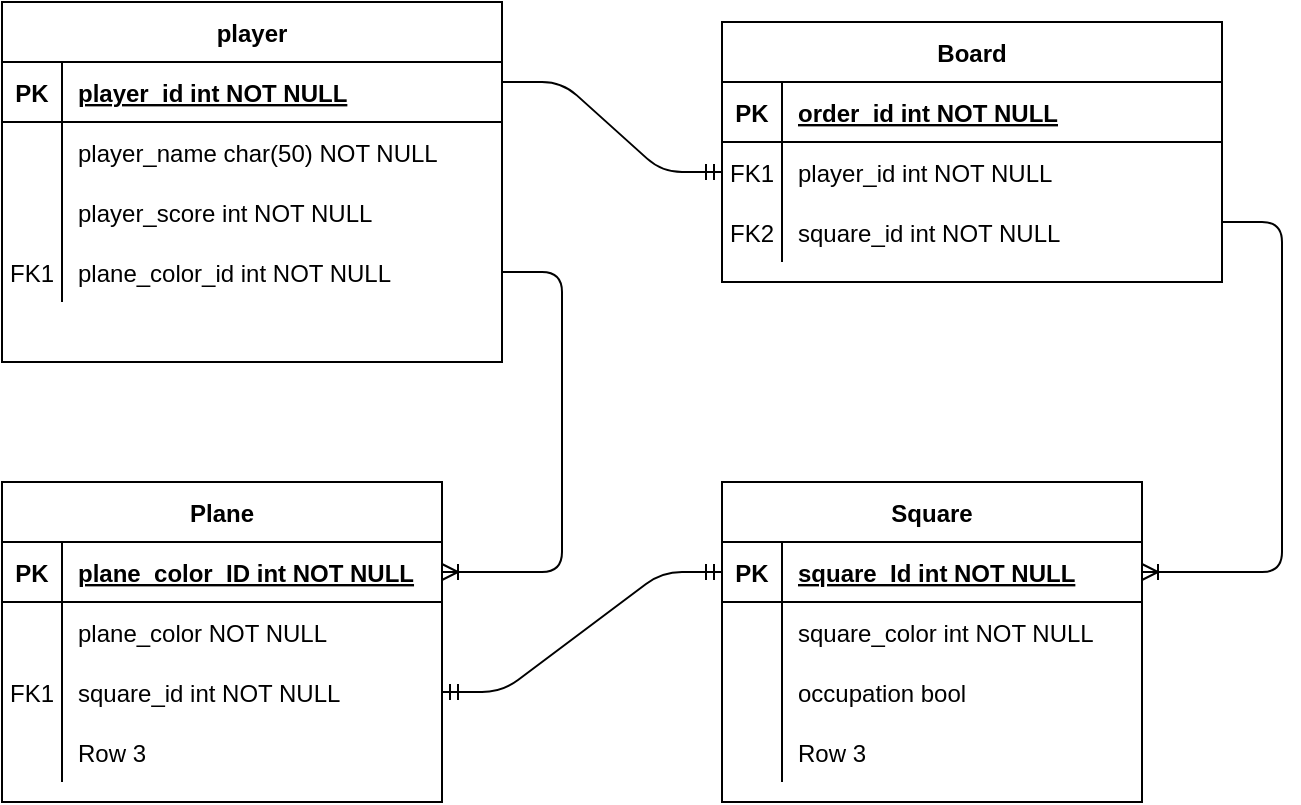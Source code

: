 <mxfile version="13.10.2" type="github">
  <diagram id="R2lEEEUBdFMjLlhIrx00" name="Page-1">
    <mxGraphModel dx="2062" dy="1123" grid="1" gridSize="10" guides="1" tooltips="1" connect="1" arrows="1" fold="1" page="1" pageScale="1" pageWidth="850" pageHeight="1100" math="0" shadow="0" extFonts="Permanent Marker^https://fonts.googleapis.com/css?family=Permanent+Marker">
      <root>
        <mxCell id="0" />
        <mxCell id="1" parent="0" />
        <mxCell id="C-vyLk0tnHw3VtMMgP7b-2" value="Board" style="shape=table;startSize=30;container=1;collapsible=1;childLayout=tableLayout;fixedRows=1;rowLines=0;fontStyle=1;align=center;resizeLast=1;" parent="1" vertex="1">
          <mxGeometry x="440" y="120" width="250" height="130" as="geometry" />
        </mxCell>
        <mxCell id="C-vyLk0tnHw3VtMMgP7b-3" value="" style="shape=partialRectangle;collapsible=0;dropTarget=0;pointerEvents=0;fillColor=none;points=[[0,0.5],[1,0.5]];portConstraint=eastwest;top=0;left=0;right=0;bottom=1;" parent="C-vyLk0tnHw3VtMMgP7b-2" vertex="1">
          <mxGeometry y="30" width="250" height="30" as="geometry" />
        </mxCell>
        <mxCell id="C-vyLk0tnHw3VtMMgP7b-4" value="PK" style="shape=partialRectangle;overflow=hidden;connectable=0;fillColor=none;top=0;left=0;bottom=0;right=0;fontStyle=1;" parent="C-vyLk0tnHw3VtMMgP7b-3" vertex="1">
          <mxGeometry width="30" height="30" as="geometry" />
        </mxCell>
        <mxCell id="C-vyLk0tnHw3VtMMgP7b-5" value="order_id int NOT NULL " style="shape=partialRectangle;overflow=hidden;connectable=0;fillColor=none;top=0;left=0;bottom=0;right=0;align=left;spacingLeft=6;fontStyle=5;" parent="C-vyLk0tnHw3VtMMgP7b-3" vertex="1">
          <mxGeometry x="30" width="220" height="30" as="geometry" />
        </mxCell>
        <mxCell id="C-vyLk0tnHw3VtMMgP7b-6" value="" style="shape=partialRectangle;collapsible=0;dropTarget=0;pointerEvents=0;fillColor=none;points=[[0,0.5],[1,0.5]];portConstraint=eastwest;top=0;left=0;right=0;bottom=0;" parent="C-vyLk0tnHw3VtMMgP7b-2" vertex="1">
          <mxGeometry y="60" width="250" height="30" as="geometry" />
        </mxCell>
        <mxCell id="C-vyLk0tnHw3VtMMgP7b-7" value="FK1" style="shape=partialRectangle;overflow=hidden;connectable=0;fillColor=none;top=0;left=0;bottom=0;right=0;" parent="C-vyLk0tnHw3VtMMgP7b-6" vertex="1">
          <mxGeometry width="30" height="30" as="geometry" />
        </mxCell>
        <mxCell id="C-vyLk0tnHw3VtMMgP7b-8" value="player_id int NOT NULL" style="shape=partialRectangle;overflow=hidden;connectable=0;fillColor=none;top=0;left=0;bottom=0;right=0;align=left;spacingLeft=6;" parent="C-vyLk0tnHw3VtMMgP7b-6" vertex="1">
          <mxGeometry x="30" width="220" height="30" as="geometry" />
        </mxCell>
        <mxCell id="C-vyLk0tnHw3VtMMgP7b-9" value="" style="shape=partialRectangle;collapsible=0;dropTarget=0;pointerEvents=0;fillColor=none;points=[[0,0.5],[1,0.5]];portConstraint=eastwest;top=0;left=0;right=0;bottom=0;" parent="C-vyLk0tnHw3VtMMgP7b-2" vertex="1">
          <mxGeometry y="90" width="250" height="30" as="geometry" />
        </mxCell>
        <mxCell id="C-vyLk0tnHw3VtMMgP7b-10" value="FK2" style="shape=partialRectangle;overflow=hidden;connectable=0;fillColor=none;top=0;left=0;bottom=0;right=0;" parent="C-vyLk0tnHw3VtMMgP7b-9" vertex="1">
          <mxGeometry width="30" height="30" as="geometry" />
        </mxCell>
        <mxCell id="C-vyLk0tnHw3VtMMgP7b-11" value="square_id int NOT NULL" style="shape=partialRectangle;overflow=hidden;connectable=0;fillColor=none;top=0;left=0;bottom=0;right=0;align=left;spacingLeft=6;" parent="C-vyLk0tnHw3VtMMgP7b-9" vertex="1">
          <mxGeometry x="30" width="220" height="30" as="geometry" />
        </mxCell>
        <mxCell id="C-vyLk0tnHw3VtMMgP7b-23" value="player" style="shape=table;startSize=30;container=1;collapsible=1;childLayout=tableLayout;fixedRows=1;rowLines=0;fontStyle=1;align=center;resizeLast=1;" parent="1" vertex="1">
          <mxGeometry x="80" y="110" width="250" height="180" as="geometry" />
        </mxCell>
        <mxCell id="C-vyLk0tnHw3VtMMgP7b-24" value="" style="shape=partialRectangle;collapsible=0;dropTarget=0;pointerEvents=0;fillColor=none;points=[[0,0.5],[1,0.5]];portConstraint=eastwest;top=0;left=0;right=0;bottom=1;" parent="C-vyLk0tnHw3VtMMgP7b-23" vertex="1">
          <mxGeometry y="30" width="250" height="30" as="geometry" />
        </mxCell>
        <mxCell id="C-vyLk0tnHw3VtMMgP7b-25" value="PK" style="shape=partialRectangle;overflow=hidden;connectable=0;fillColor=none;top=0;left=0;bottom=0;right=0;fontStyle=1;" parent="C-vyLk0tnHw3VtMMgP7b-24" vertex="1">
          <mxGeometry width="30" height="30" as="geometry" />
        </mxCell>
        <mxCell id="C-vyLk0tnHw3VtMMgP7b-26" value="player_id int NOT NULL " style="shape=partialRectangle;overflow=hidden;connectable=0;fillColor=none;top=0;left=0;bottom=0;right=0;align=left;spacingLeft=6;fontStyle=5;" parent="C-vyLk0tnHw3VtMMgP7b-24" vertex="1">
          <mxGeometry x="30" width="220" height="30" as="geometry" />
        </mxCell>
        <mxCell id="C-vyLk0tnHw3VtMMgP7b-27" value="" style="shape=partialRectangle;collapsible=0;dropTarget=0;pointerEvents=0;fillColor=none;points=[[0,0.5],[1,0.5]];portConstraint=eastwest;top=0;left=0;right=0;bottom=0;" parent="C-vyLk0tnHw3VtMMgP7b-23" vertex="1">
          <mxGeometry y="60" width="250" height="30" as="geometry" />
        </mxCell>
        <mxCell id="C-vyLk0tnHw3VtMMgP7b-28" value="" style="shape=partialRectangle;overflow=hidden;connectable=0;fillColor=none;top=0;left=0;bottom=0;right=0;" parent="C-vyLk0tnHw3VtMMgP7b-27" vertex="1">
          <mxGeometry width="30" height="30" as="geometry" />
        </mxCell>
        <mxCell id="C-vyLk0tnHw3VtMMgP7b-29" value="player_name char(50) NOT NULL" style="shape=partialRectangle;overflow=hidden;connectable=0;fillColor=none;top=0;left=0;bottom=0;right=0;align=left;spacingLeft=6;" parent="C-vyLk0tnHw3VtMMgP7b-27" vertex="1">
          <mxGeometry x="30" width="220" height="30" as="geometry" />
        </mxCell>
        <mxCell id="jlpmiIR0vJA-GAo1Ny4x-21" value="" style="shape=partialRectangle;collapsible=0;dropTarget=0;pointerEvents=0;fillColor=none;top=0;left=0;bottom=0;right=0;points=[[0,0.5],[1,0.5]];portConstraint=eastwest;" vertex="1" parent="C-vyLk0tnHw3VtMMgP7b-23">
          <mxGeometry y="90" width="250" height="30" as="geometry" />
        </mxCell>
        <mxCell id="jlpmiIR0vJA-GAo1Ny4x-22" value="" style="shape=partialRectangle;connectable=0;fillColor=none;top=0;left=0;bottom=0;right=0;editable=1;overflow=hidden;" vertex="1" parent="jlpmiIR0vJA-GAo1Ny4x-21">
          <mxGeometry width="30" height="30" as="geometry" />
        </mxCell>
        <mxCell id="jlpmiIR0vJA-GAo1Ny4x-23" value="player_score int NOT NULL" style="shape=partialRectangle;connectable=0;fillColor=none;top=0;left=0;bottom=0;right=0;align=left;spacingLeft=6;overflow=hidden;" vertex="1" parent="jlpmiIR0vJA-GAo1Ny4x-21">
          <mxGeometry x="30" width="220" height="30" as="geometry" />
        </mxCell>
        <mxCell id="jlpmiIR0vJA-GAo1Ny4x-24" value="" style="shape=partialRectangle;collapsible=0;dropTarget=0;pointerEvents=0;fillColor=none;top=0;left=0;bottom=0;right=0;points=[[0,0.5],[1,0.5]];portConstraint=eastwest;" vertex="1" parent="C-vyLk0tnHw3VtMMgP7b-23">
          <mxGeometry y="120" width="250" height="30" as="geometry" />
        </mxCell>
        <mxCell id="jlpmiIR0vJA-GAo1Ny4x-25" value="FK1" style="shape=partialRectangle;connectable=0;fillColor=none;top=0;left=0;bottom=0;right=0;editable=1;overflow=hidden;" vertex="1" parent="jlpmiIR0vJA-GAo1Ny4x-24">
          <mxGeometry width="30" height="30" as="geometry" />
        </mxCell>
        <mxCell id="jlpmiIR0vJA-GAo1Ny4x-26" value="plane_color_id int NOT NULL" style="shape=partialRectangle;connectable=0;fillColor=none;top=0;left=0;bottom=0;right=0;align=left;spacingLeft=6;overflow=hidden;" vertex="1" parent="jlpmiIR0vJA-GAo1Ny4x-24">
          <mxGeometry x="30" width="220" height="30" as="geometry" />
        </mxCell>
        <mxCell id="jlpmiIR0vJA-GAo1Ny4x-6" value="Square" style="shape=table;startSize=30;container=1;collapsible=1;childLayout=tableLayout;fixedRows=1;rowLines=0;fontStyle=1;align=center;resizeLast=1;" vertex="1" parent="1">
          <mxGeometry x="440" y="350" width="210" height="160" as="geometry" />
        </mxCell>
        <mxCell id="jlpmiIR0vJA-GAo1Ny4x-7" value="" style="shape=partialRectangle;collapsible=0;dropTarget=0;pointerEvents=0;fillColor=none;top=0;left=0;bottom=1;right=0;points=[[0,0.5],[1,0.5]];portConstraint=eastwest;" vertex="1" parent="jlpmiIR0vJA-GAo1Ny4x-6">
          <mxGeometry y="30" width="210" height="30" as="geometry" />
        </mxCell>
        <mxCell id="jlpmiIR0vJA-GAo1Ny4x-8" value="PK" style="shape=partialRectangle;connectable=0;fillColor=none;top=0;left=0;bottom=0;right=0;fontStyle=1;overflow=hidden;" vertex="1" parent="jlpmiIR0vJA-GAo1Ny4x-7">
          <mxGeometry width="30" height="30" as="geometry" />
        </mxCell>
        <mxCell id="jlpmiIR0vJA-GAo1Ny4x-9" value="square_Id int NOT NULL" style="shape=partialRectangle;connectable=0;fillColor=none;top=0;left=0;bottom=0;right=0;align=left;spacingLeft=6;fontStyle=5;overflow=hidden;" vertex="1" parent="jlpmiIR0vJA-GAo1Ny4x-7">
          <mxGeometry x="30" width="180" height="30" as="geometry" />
        </mxCell>
        <mxCell id="jlpmiIR0vJA-GAo1Ny4x-10" value="" style="shape=partialRectangle;collapsible=0;dropTarget=0;pointerEvents=0;fillColor=none;top=0;left=0;bottom=0;right=0;points=[[0,0.5],[1,0.5]];portConstraint=eastwest;" vertex="1" parent="jlpmiIR0vJA-GAo1Ny4x-6">
          <mxGeometry y="60" width="210" height="30" as="geometry" />
        </mxCell>
        <mxCell id="jlpmiIR0vJA-GAo1Ny4x-11" value="" style="shape=partialRectangle;connectable=0;fillColor=none;top=0;left=0;bottom=0;right=0;editable=1;overflow=hidden;" vertex="1" parent="jlpmiIR0vJA-GAo1Ny4x-10">
          <mxGeometry width="30" height="30" as="geometry" />
        </mxCell>
        <mxCell id="jlpmiIR0vJA-GAo1Ny4x-12" value="square_color int NOT NULL" style="shape=partialRectangle;connectable=0;fillColor=none;top=0;left=0;bottom=0;right=0;align=left;spacingLeft=6;overflow=hidden;" vertex="1" parent="jlpmiIR0vJA-GAo1Ny4x-10">
          <mxGeometry x="30" width="180" height="30" as="geometry" />
        </mxCell>
        <mxCell id="jlpmiIR0vJA-GAo1Ny4x-13" value="" style="shape=partialRectangle;collapsible=0;dropTarget=0;pointerEvents=0;fillColor=none;top=0;left=0;bottom=0;right=0;points=[[0,0.5],[1,0.5]];portConstraint=eastwest;" vertex="1" parent="jlpmiIR0vJA-GAo1Ny4x-6">
          <mxGeometry y="90" width="210" height="30" as="geometry" />
        </mxCell>
        <mxCell id="jlpmiIR0vJA-GAo1Ny4x-14" value="" style="shape=partialRectangle;connectable=0;fillColor=none;top=0;left=0;bottom=0;right=0;editable=1;overflow=hidden;" vertex="1" parent="jlpmiIR0vJA-GAo1Ny4x-13">
          <mxGeometry width="30" height="30" as="geometry" />
        </mxCell>
        <mxCell id="jlpmiIR0vJA-GAo1Ny4x-15" value="occupation bool" style="shape=partialRectangle;connectable=0;fillColor=none;top=0;left=0;bottom=0;right=0;align=left;spacingLeft=6;overflow=hidden;" vertex="1" parent="jlpmiIR0vJA-GAo1Ny4x-13">
          <mxGeometry x="30" width="180" height="30" as="geometry" />
        </mxCell>
        <mxCell id="jlpmiIR0vJA-GAo1Ny4x-16" value="" style="shape=partialRectangle;collapsible=0;dropTarget=0;pointerEvents=0;fillColor=none;top=0;left=0;bottom=0;right=0;points=[[0,0.5],[1,0.5]];portConstraint=eastwest;" vertex="1" parent="jlpmiIR0vJA-GAo1Ny4x-6">
          <mxGeometry y="120" width="210" height="30" as="geometry" />
        </mxCell>
        <mxCell id="jlpmiIR0vJA-GAo1Ny4x-17" value="" style="shape=partialRectangle;connectable=0;fillColor=none;top=0;left=0;bottom=0;right=0;editable=1;overflow=hidden;" vertex="1" parent="jlpmiIR0vJA-GAo1Ny4x-16">
          <mxGeometry width="30" height="30" as="geometry" />
        </mxCell>
        <mxCell id="jlpmiIR0vJA-GAo1Ny4x-18" value="Row 3" style="shape=partialRectangle;connectable=0;fillColor=none;top=0;left=0;bottom=0;right=0;align=left;spacingLeft=6;overflow=hidden;" vertex="1" parent="jlpmiIR0vJA-GAo1Ny4x-16">
          <mxGeometry x="30" width="180" height="30" as="geometry" />
        </mxCell>
        <mxCell id="jlpmiIR0vJA-GAo1Ny4x-27" value="" style="edgeStyle=entityRelationEdgeStyle;fontSize=12;html=1;endArrow=ERmandOne;" edge="1" parent="1" target="C-vyLk0tnHw3VtMMgP7b-6">
          <mxGeometry width="100" height="100" relative="1" as="geometry">
            <mxPoint x="330" y="150" as="sourcePoint" />
            <mxPoint x="430" y="50" as="targetPoint" />
          </mxGeometry>
        </mxCell>
        <mxCell id="jlpmiIR0vJA-GAo1Ny4x-28" value="" style="edgeStyle=entityRelationEdgeStyle;fontSize=12;html=1;endArrow=ERoneToMany;" edge="1" parent="1" target="jlpmiIR0vJA-GAo1Ny4x-7">
          <mxGeometry width="100" height="100" relative="1" as="geometry">
            <mxPoint x="690" y="220" as="sourcePoint" />
            <mxPoint x="790" y="120" as="targetPoint" />
          </mxGeometry>
        </mxCell>
        <mxCell id="jlpmiIR0vJA-GAo1Ny4x-29" value="Plane" style="shape=table;startSize=30;container=1;collapsible=1;childLayout=tableLayout;fixedRows=1;rowLines=0;fontStyle=1;align=center;resizeLast=1;" vertex="1" parent="1">
          <mxGeometry x="80" y="350" width="220" height="160" as="geometry" />
        </mxCell>
        <mxCell id="jlpmiIR0vJA-GAo1Ny4x-30" value="" style="shape=partialRectangle;collapsible=0;dropTarget=0;pointerEvents=0;fillColor=none;top=0;left=0;bottom=1;right=0;points=[[0,0.5],[1,0.5]];portConstraint=eastwest;" vertex="1" parent="jlpmiIR0vJA-GAo1Ny4x-29">
          <mxGeometry y="30" width="220" height="30" as="geometry" />
        </mxCell>
        <mxCell id="jlpmiIR0vJA-GAo1Ny4x-31" value="PK" style="shape=partialRectangle;connectable=0;fillColor=none;top=0;left=0;bottom=0;right=0;fontStyle=1;overflow=hidden;" vertex="1" parent="jlpmiIR0vJA-GAo1Ny4x-30">
          <mxGeometry width="30" height="30" as="geometry" />
        </mxCell>
        <mxCell id="jlpmiIR0vJA-GAo1Ny4x-32" value="plane_color_ID int NOT NULL" style="shape=partialRectangle;connectable=0;fillColor=none;top=0;left=0;bottom=0;right=0;align=left;spacingLeft=6;fontStyle=5;overflow=hidden;" vertex="1" parent="jlpmiIR0vJA-GAo1Ny4x-30">
          <mxGeometry x="30" width="190" height="30" as="geometry" />
        </mxCell>
        <mxCell id="jlpmiIR0vJA-GAo1Ny4x-33" value="" style="shape=partialRectangle;collapsible=0;dropTarget=0;pointerEvents=0;fillColor=none;top=0;left=0;bottom=0;right=0;points=[[0,0.5],[1,0.5]];portConstraint=eastwest;" vertex="1" parent="jlpmiIR0vJA-GAo1Ny4x-29">
          <mxGeometry y="60" width="220" height="30" as="geometry" />
        </mxCell>
        <mxCell id="jlpmiIR0vJA-GAo1Ny4x-34" value="" style="shape=partialRectangle;connectable=0;fillColor=none;top=0;left=0;bottom=0;right=0;editable=1;overflow=hidden;" vertex="1" parent="jlpmiIR0vJA-GAo1Ny4x-33">
          <mxGeometry width="30" height="30" as="geometry" />
        </mxCell>
        <mxCell id="jlpmiIR0vJA-GAo1Ny4x-35" value="plane_color NOT NULL " style="shape=partialRectangle;connectable=0;fillColor=none;top=0;left=0;bottom=0;right=0;align=left;spacingLeft=6;overflow=hidden;" vertex="1" parent="jlpmiIR0vJA-GAo1Ny4x-33">
          <mxGeometry x="30" width="190" height="30" as="geometry" />
        </mxCell>
        <mxCell id="jlpmiIR0vJA-GAo1Ny4x-36" value="" style="shape=partialRectangle;collapsible=0;dropTarget=0;pointerEvents=0;fillColor=none;top=0;left=0;bottom=0;right=0;points=[[0,0.5],[1,0.5]];portConstraint=eastwest;" vertex="1" parent="jlpmiIR0vJA-GAo1Ny4x-29">
          <mxGeometry y="90" width="220" height="30" as="geometry" />
        </mxCell>
        <mxCell id="jlpmiIR0vJA-GAo1Ny4x-37" value="FK1" style="shape=partialRectangle;connectable=0;fillColor=none;top=0;left=0;bottom=0;right=0;editable=1;overflow=hidden;" vertex="1" parent="jlpmiIR0vJA-GAo1Ny4x-36">
          <mxGeometry width="30" height="30" as="geometry" />
        </mxCell>
        <mxCell id="jlpmiIR0vJA-GAo1Ny4x-38" value="square_id int NOT NULL " style="shape=partialRectangle;connectable=0;fillColor=none;top=0;left=0;bottom=0;right=0;align=left;spacingLeft=6;overflow=hidden;" vertex="1" parent="jlpmiIR0vJA-GAo1Ny4x-36">
          <mxGeometry x="30" width="190" height="30" as="geometry" />
        </mxCell>
        <mxCell id="jlpmiIR0vJA-GAo1Ny4x-39" value="" style="shape=partialRectangle;collapsible=0;dropTarget=0;pointerEvents=0;fillColor=none;top=0;left=0;bottom=0;right=0;points=[[0,0.5],[1,0.5]];portConstraint=eastwest;" vertex="1" parent="jlpmiIR0vJA-GAo1Ny4x-29">
          <mxGeometry y="120" width="220" height="30" as="geometry" />
        </mxCell>
        <mxCell id="jlpmiIR0vJA-GAo1Ny4x-40" value="" style="shape=partialRectangle;connectable=0;fillColor=none;top=0;left=0;bottom=0;right=0;editable=1;overflow=hidden;" vertex="1" parent="jlpmiIR0vJA-GAo1Ny4x-39">
          <mxGeometry width="30" height="30" as="geometry" />
        </mxCell>
        <mxCell id="jlpmiIR0vJA-GAo1Ny4x-41" value="Row 3" style="shape=partialRectangle;connectable=0;fillColor=none;top=0;left=0;bottom=0;right=0;align=left;spacingLeft=6;overflow=hidden;" vertex="1" parent="jlpmiIR0vJA-GAo1Ny4x-39">
          <mxGeometry x="30" width="190" height="30" as="geometry" />
        </mxCell>
        <mxCell id="jlpmiIR0vJA-GAo1Ny4x-42" value="" style="edgeStyle=entityRelationEdgeStyle;fontSize=12;html=1;endArrow=ERoneToMany;entryX=1;entryY=0.5;entryDx=0;entryDy=0;" edge="1" parent="1" source="jlpmiIR0vJA-GAo1Ny4x-24" target="jlpmiIR0vJA-GAo1Ny4x-30">
          <mxGeometry width="100" height="100" relative="1" as="geometry">
            <mxPoint x="-40" y="330" as="sourcePoint" />
            <mxPoint x="60" y="230" as="targetPoint" />
          </mxGeometry>
        </mxCell>
        <mxCell id="jlpmiIR0vJA-GAo1Ny4x-43" value="" style="edgeStyle=entityRelationEdgeStyle;fontSize=12;html=1;endArrow=ERmandOne;startArrow=ERmandOne;entryX=0;entryY=0.5;entryDx=0;entryDy=0;" edge="1" parent="1" source="jlpmiIR0vJA-GAo1Ny4x-36" target="jlpmiIR0vJA-GAo1Ny4x-7">
          <mxGeometry width="100" height="100" relative="1" as="geometry">
            <mxPoint x="320" y="530" as="sourcePoint" />
            <mxPoint x="420" y="430" as="targetPoint" />
          </mxGeometry>
        </mxCell>
      </root>
    </mxGraphModel>
  </diagram>
</mxfile>
